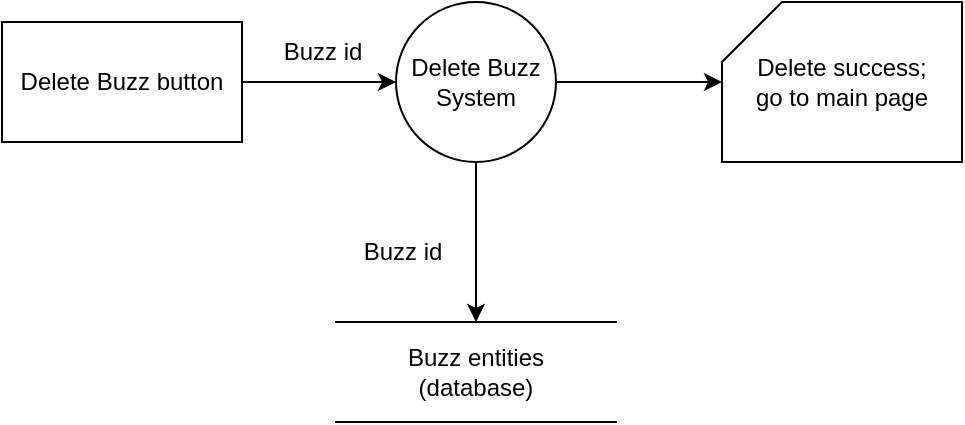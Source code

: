 <mxfile version="20.8.23" type="github">
  <diagram name="第 1 页" id="wSYVRvOqPTS_bNU8-5IR">
    <mxGraphModel dx="554" dy="459" grid="1" gridSize="10" guides="1" tooltips="1" connect="1" arrows="1" fold="1" page="1" pageScale="1" pageWidth="827" pageHeight="1169" math="0" shadow="0">
      <root>
        <mxCell id="0" />
        <mxCell id="1" parent="0" />
        <mxCell id="ezqPZjXfEJtGR1s8z3-x-3" style="edgeStyle=orthogonalEdgeStyle;rounded=0;orthogonalLoop=1;jettySize=auto;html=1;exitX=1;exitY=0.5;exitDx=0;exitDy=0;entryX=0;entryY=0.5;entryDx=0;entryDy=0;startArrow=none;" edge="1" parent="1" source="ezqPZjXfEJtGR1s8z3-x-19" target="ezqPZjXfEJtGR1s8z3-x-12">
          <mxGeometry relative="1" as="geometry" />
        </mxCell>
        <mxCell id="ezqPZjXfEJtGR1s8z3-x-6" value="Delete success;&lt;br&gt;go to main page" style="shape=card;whiteSpace=wrap;html=1;" vertex="1" parent="1">
          <mxGeometry x="640" y="240" width="120" height="80" as="geometry" />
        </mxCell>
        <mxCell id="ezqPZjXfEJtGR1s8z3-x-10" style="edgeStyle=orthogonalEdgeStyle;rounded=0;orthogonalLoop=1;jettySize=auto;html=1;exitX=1;exitY=0.5;exitDx=0;exitDy=0;" edge="1" parent="1" source="ezqPZjXfEJtGR1s8z3-x-12" target="ezqPZjXfEJtGR1s8z3-x-6">
          <mxGeometry relative="1" as="geometry" />
        </mxCell>
        <mxCell id="ezqPZjXfEJtGR1s8z3-x-11" style="edgeStyle=orthogonalEdgeStyle;rounded=0;orthogonalLoop=1;jettySize=auto;html=1;exitX=0.5;exitY=1;exitDx=0;exitDy=0;" edge="1" parent="1" source="ezqPZjXfEJtGR1s8z3-x-12" target="ezqPZjXfEJtGR1s8z3-x-16">
          <mxGeometry relative="1" as="geometry" />
        </mxCell>
        <mxCell id="ezqPZjXfEJtGR1s8z3-x-12" value="Delete Buzz&lt;br&gt;System" style="ellipse;whiteSpace=wrap;html=1;aspect=fixed;" vertex="1" parent="1">
          <mxGeometry x="477" y="240" width="80" height="80" as="geometry" />
        </mxCell>
        <mxCell id="ezqPZjXfEJtGR1s8z3-x-13" value="Buzz id" style="text;html=1;align=center;verticalAlign=middle;resizable=0;points=[];autosize=1;strokeColor=none;fillColor=none;" vertex="1" parent="1">
          <mxGeometry x="410" y="250" width="60" height="30" as="geometry" />
        </mxCell>
        <mxCell id="ezqPZjXfEJtGR1s8z3-x-16" value="Buzz entities&lt;br data-darkreader-inline-border=&quot;&quot; style=&quot;border-color: var(--darkreader-border--border-color); --darkreader-inline-border:var(--darkreader-border--darkreader-border--border-color);&quot;&gt;(database)" style="shape=partialRectangle;whiteSpace=wrap;html=1;left=0;right=0;fillColor=none;rounded=0;strokeColor=default;fontFamily=Helvetica;fontSize=12;fontColor=default;" vertex="1" parent="1">
          <mxGeometry x="447" y="400" width="140" height="50" as="geometry" />
        </mxCell>
        <mxCell id="ezqPZjXfEJtGR1s8z3-x-17" value="Buzz id" style="text;html=1;align=center;verticalAlign=middle;resizable=0;points=[];autosize=1;strokeColor=none;fillColor=none;" vertex="1" parent="1">
          <mxGeometry x="450" y="350" width="60" height="30" as="geometry" />
        </mxCell>
        <mxCell id="ezqPZjXfEJtGR1s8z3-x-19" value="Delete Buzz button" style="rounded=0;whiteSpace=wrap;html=1;" vertex="1" parent="1">
          <mxGeometry x="280" y="250" width="120" height="60" as="geometry" />
        </mxCell>
      </root>
    </mxGraphModel>
  </diagram>
</mxfile>
